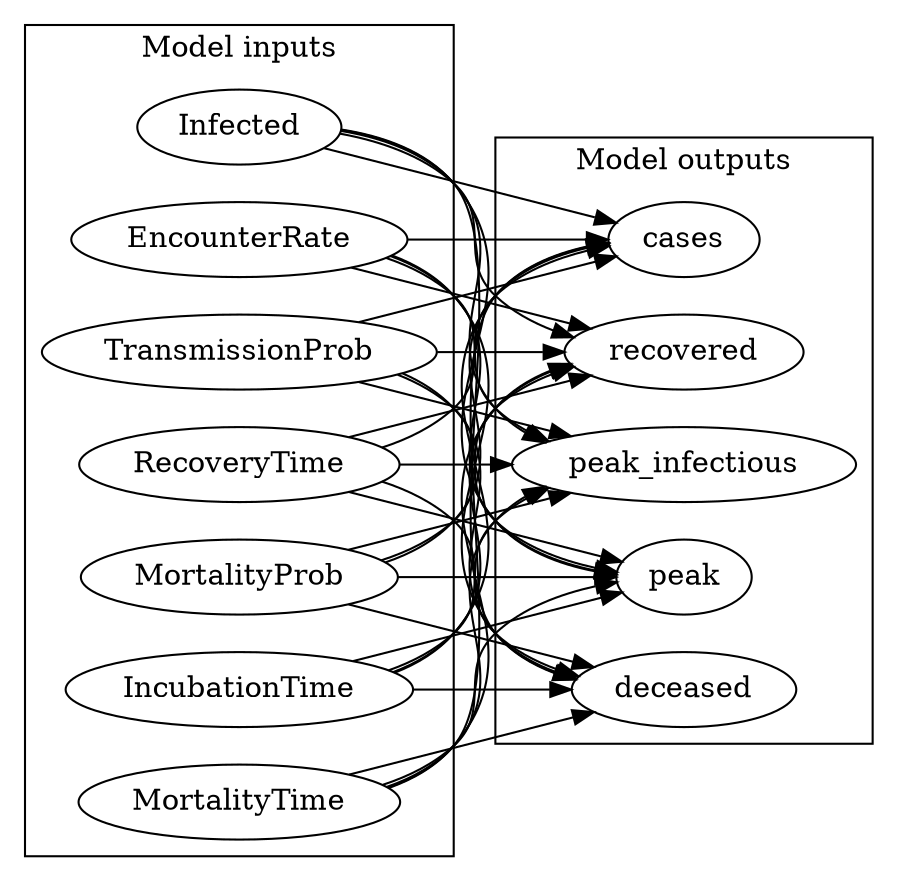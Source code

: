 digraph "" {
	graph [newrank=True,
		rankdir=LR
	];
	subgraph cluster_outputs {
		graph [label="Model outputs"];
		deceased;
		cases;
		recovered;
		peak_infectious;
		peak;
	}
	subgraph cluster_inputs {
		graph [label="Model inputs"];
		MortalityProb;
		IncubationTime;
		MortalityTime;
		Infected;
		EncounterRate;
		TransmissionProb;
		RecoveryTime;
	}
	MortalityProb -> deceased;
	MortalityProb -> cases;
	MortalityProb -> recovered;
	MortalityProb -> peak_infectious;
	MortalityProb -> peak;
	IncubationTime -> deceased;
	IncubationTime -> cases;
	IncubationTime -> recovered;
	IncubationTime -> peak_infectious;
	IncubationTime -> peak;
	MortalityTime -> deceased;
	MortalityTime -> cases;
	MortalityTime -> recovered;
	MortalityTime -> peak_infectious;
	MortalityTime -> peak;
	Infected -> deceased;
	Infected -> cases;
	Infected -> recovered;
	Infected -> peak_infectious;
	Infected -> peak;
	EncounterRate -> deceased;
	EncounterRate -> cases;
	EncounterRate -> recovered;
	EncounterRate -> peak_infectious;
	EncounterRate -> peak;
	TransmissionProb -> deceased;
	TransmissionProb -> cases;
	TransmissionProb -> recovered;
	TransmissionProb -> peak_infectious;
	TransmissionProb -> peak;
	RecoveryTime -> deceased;
	RecoveryTime -> cases;
	RecoveryTime -> recovered;
	RecoveryTime -> peak_infectious;
	RecoveryTime -> peak;
}
